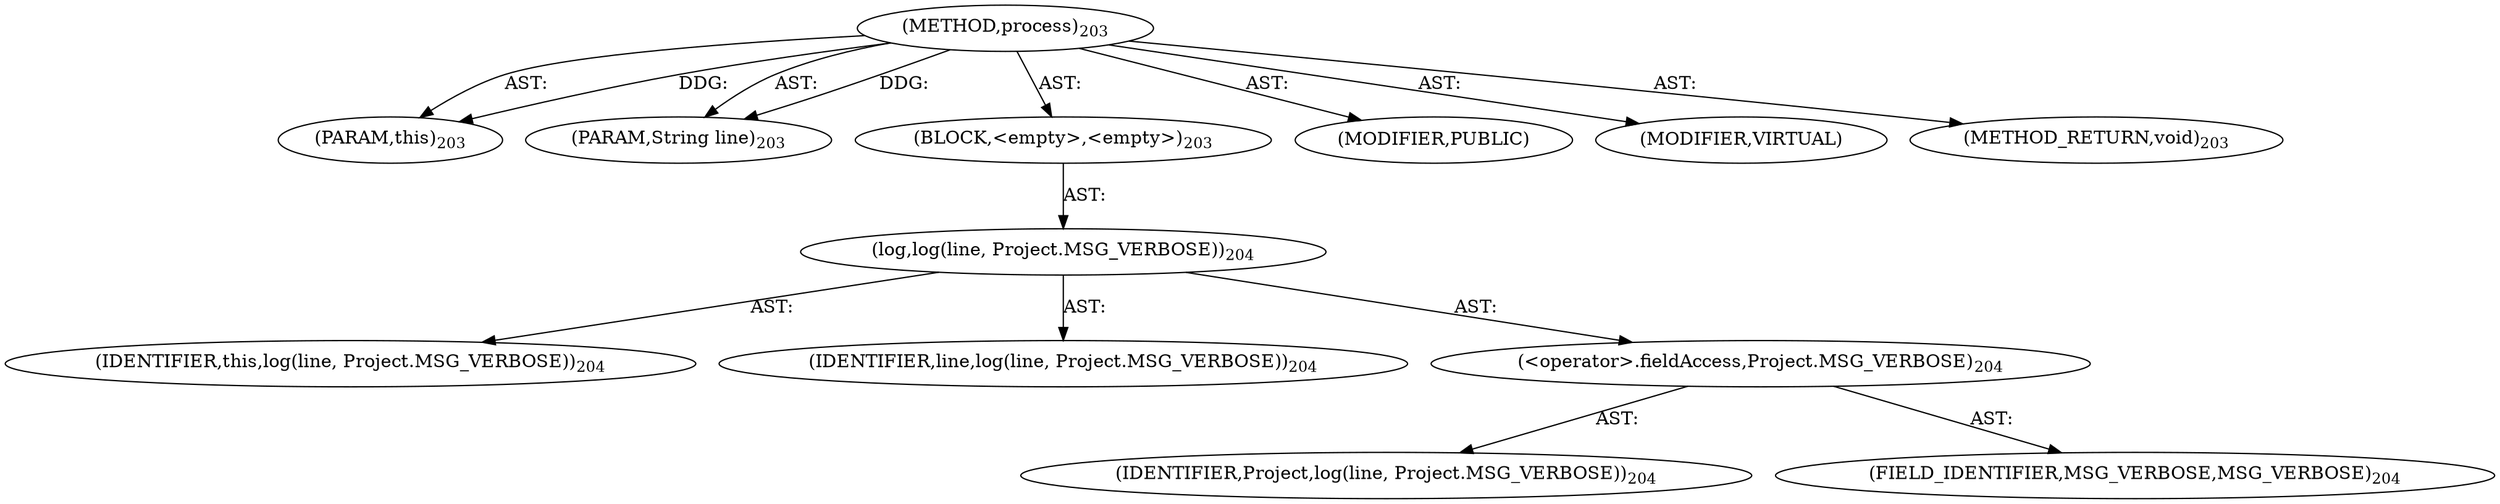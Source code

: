 digraph "process" {  
"111669149707" [label = <(METHOD,process)<SUB>203</SUB>> ]
"115964117006" [label = <(PARAM,this)<SUB>203</SUB>> ]
"115964117016" [label = <(PARAM,String line)<SUB>203</SUB>> ]
"25769803795" [label = <(BLOCK,&lt;empty&gt;,&lt;empty&gt;)<SUB>203</SUB>> ]
"30064771208" [label = <(log,log(line, Project.MSG_VERBOSE))<SUB>204</SUB>> ]
"68719476762" [label = <(IDENTIFIER,this,log(line, Project.MSG_VERBOSE))<SUB>204</SUB>> ]
"68719476849" [label = <(IDENTIFIER,line,log(line, Project.MSG_VERBOSE))<SUB>204</SUB>> ]
"30064771209" [label = <(&lt;operator&gt;.fieldAccess,Project.MSG_VERBOSE)<SUB>204</SUB>> ]
"68719476850" [label = <(IDENTIFIER,Project,log(line, Project.MSG_VERBOSE))<SUB>204</SUB>> ]
"55834574887" [label = <(FIELD_IDENTIFIER,MSG_VERBOSE,MSG_VERBOSE)<SUB>204</SUB>> ]
"133143986201" [label = <(MODIFIER,PUBLIC)> ]
"133143986202" [label = <(MODIFIER,VIRTUAL)> ]
"128849018891" [label = <(METHOD_RETURN,void)<SUB>203</SUB>> ]
  "111669149707" -> "115964117006"  [ label = "AST: "] 
  "111669149707" -> "115964117016"  [ label = "AST: "] 
  "111669149707" -> "25769803795"  [ label = "AST: "] 
  "111669149707" -> "133143986201"  [ label = "AST: "] 
  "111669149707" -> "133143986202"  [ label = "AST: "] 
  "111669149707" -> "128849018891"  [ label = "AST: "] 
  "25769803795" -> "30064771208"  [ label = "AST: "] 
  "30064771208" -> "68719476762"  [ label = "AST: "] 
  "30064771208" -> "68719476849"  [ label = "AST: "] 
  "30064771208" -> "30064771209"  [ label = "AST: "] 
  "30064771209" -> "68719476850"  [ label = "AST: "] 
  "30064771209" -> "55834574887"  [ label = "AST: "] 
  "111669149707" -> "115964117006"  [ label = "DDG: "] 
  "111669149707" -> "115964117016"  [ label = "DDG: "] 
}
